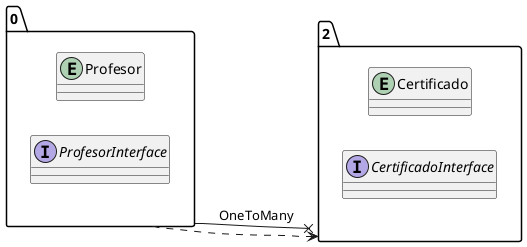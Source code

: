 @startuml 
allow_mixing
left to right direction
package "0"{
entity Profesor
interface ProfesorInterface

}
package "2"{
entity Certificado
interface CertificadoInterface

}
"0" --x "2":OneToMany
"0" ..> "2"
@enduml